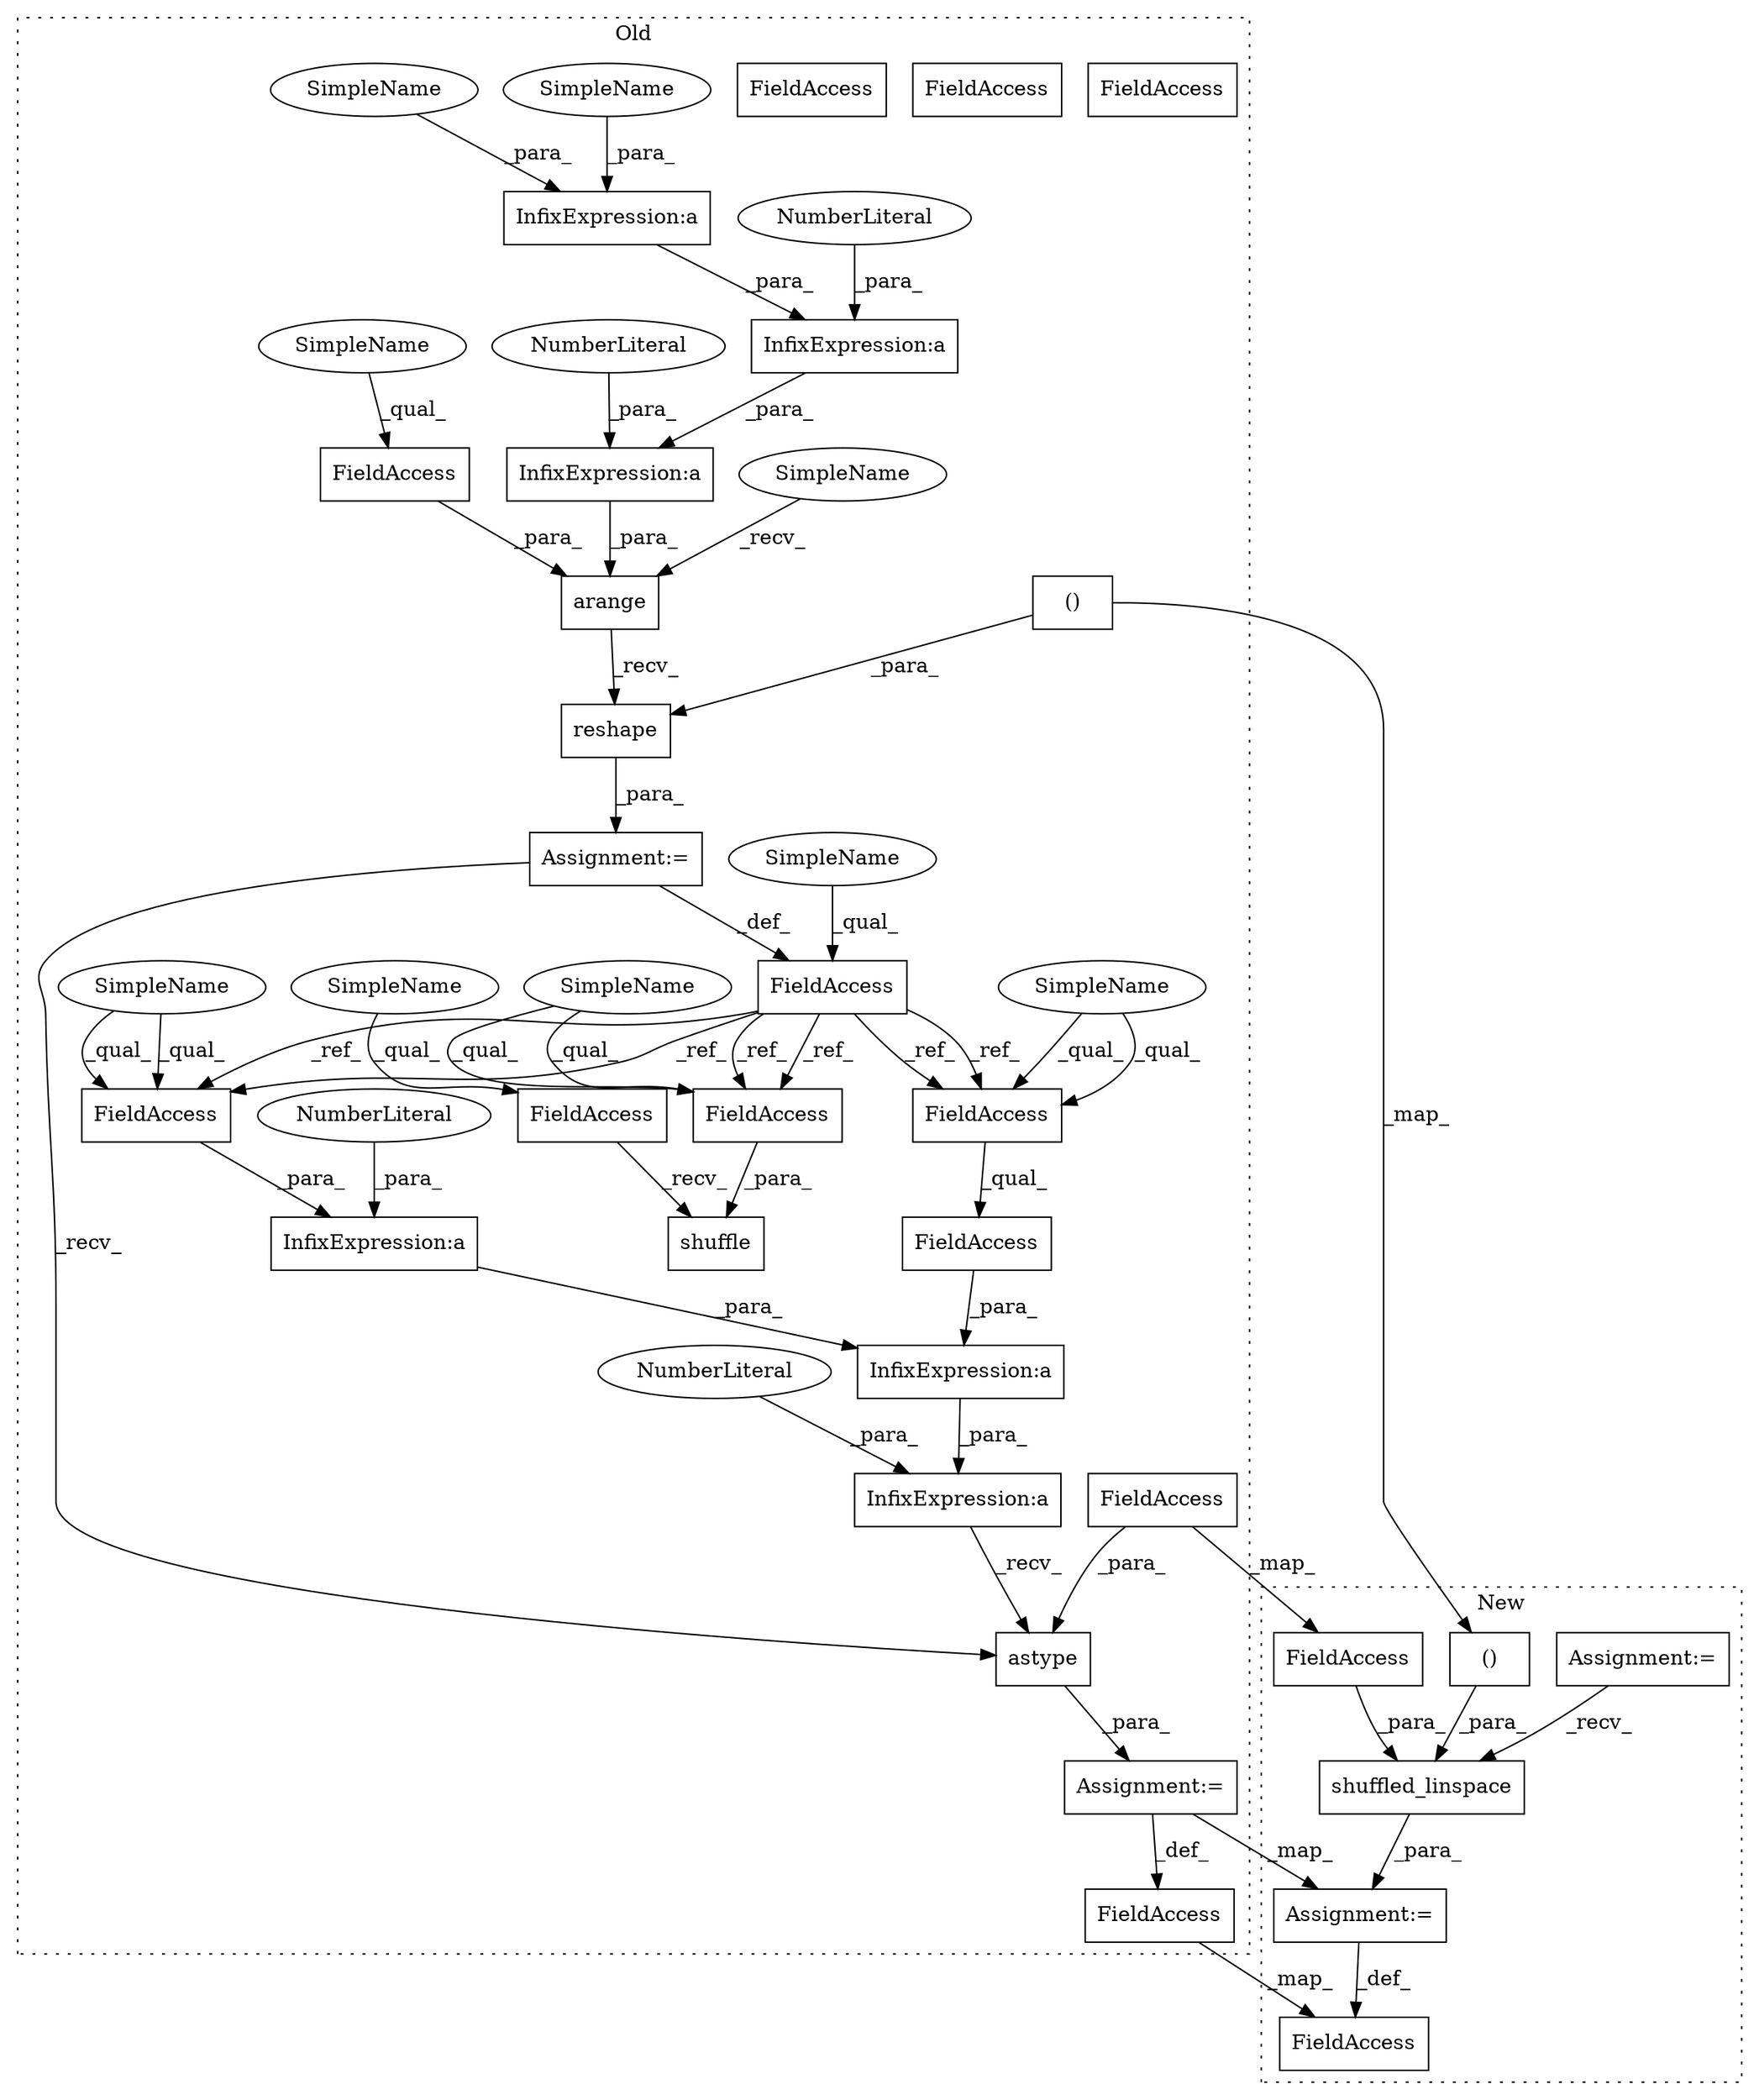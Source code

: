 digraph G {
subgraph cluster0 {
1 [label="reshape" a="32" s="443,509" l="13,2" shape="box"];
3 [label="FieldAccess" a="22" s="380" l="6" shape="box"];
4 [label="arange" a="32" s="393,441" l="7,1" shape="box"];
5 [label="FieldAccess" a="22" s="517" l="12" shape="box"];
6 [label="FieldAccess" a="22" s="538" l="6" shape="box"];
7 [label="shuffle" a="32" s="530,544" l="8,1" shape="box"];
8 [label="InfixExpression:a" a="27" s="587" l="3" shape="box"];
9 [label="InfixExpression:a" a="27" s="403" l="3" shape="box"];
10 [label="InfixExpression:a" a="27" s="417" l="3" shape="box"];
11 [label="InfixExpression:a" a="27" s="562" l="3" shape="box"];
12 [label="InfixExpression:a" a="27" s="572" l="3" shape="box"];
13 [label="InfixExpression:a" a="27" s="423" l="3" shape="box"];
14 [label="NumberLiteral" a="34" s="590" l="1" shape="ellipse"];
15 [label="NumberLiteral" a="34" s="561" l="1" shape="ellipse"];
16 [label="NumberLiteral" a="34" s="426" l="1" shape="ellipse"];
17 [label="NumberLiteral" a="34" s="420" l="2" shape="ellipse"];
18 [label="FieldAccess" a="22" s="565" l="6" shape="box"];
19 [label="FieldAccess" a="22" s="575" l="6" shape="box"];
20 [label="FieldAccess" a="22" s="575" l="11" shape="box"];
21 [label="FieldAccess" a="22" s="551" l="6" shape="box"];
23 [label="()" a="106" s="456" l="53" shape="box"];
26 [label="FieldAccess" a="22" s="428" l="13" shape="box"];
27 [label="Assignment:=" a="7" s="386" l="1" shape="box"];
28 [label="astype" a="32" s="593,610" l="7,1" shape="box"];
29 [label="FieldAccess" a="22" s="600" l="10" shape="box"];
31 [label="Assignment:=" a="7" s="557" l="1" shape="box"];
33 [label="SimpleName" a="42" s="402" l="1" shape="ellipse"];
34 [label="SimpleName" a="42" s="565" l="4" shape="ellipse"];
35 [label="SimpleName" a="42" s="380" l="4" shape="ellipse"];
36 [label="SimpleName" a="42" s="575" l="4" shape="ellipse"];
37 [label="SimpleName" a="42" s="538" l="4" shape="ellipse"];
38 [label="SimpleName" a="42" s="517" l="5" shape="ellipse"];
39 [label="SimpleName" a="42" s="387" l="5" shape="ellipse"];
40 [label="SimpleName" a="42" s="428" l="5" shape="ellipse"];
41 [label="SimpleName" a="42" s="406" l="10" shape="ellipse"];
42 [label="FieldAccess" a="22" s="538" l="6" shape="box"];
43 [label="FieldAccess" a="22" s="565" l="6" shape="box"];
44 [label="FieldAccess" a="22" s="575" l="6" shape="box"];
label = "Old";
style="dotted";
}
subgraph cluster1 {
2 [label="shuffled_linspace" a="32" s="502,590" l="23,1" shape="box"];
22 [label="FieldAccess" a="22" s="477" l="6" shape="box"];
24 [label="()" a="106" s="525" l="53" shape="box"];
25 [label="Assignment:=" a="7" s="400" l="17" shape="box"];
30 [label="FieldAccess" a="22" s="580" l="10" shape="box"];
32 [label="Assignment:=" a="7" s="483" l="1" shape="box"];
label = "New";
style="dotted";
}
1 -> 27 [label="_para_"];
2 -> 32 [label="_para_"];
3 -> 43 [label="_ref_"];
3 -> 42 [label="_ref_"];
3 -> 44 [label="_ref_"];
3 -> 42 [label="_ref_"];
3 -> 44 [label="_ref_"];
3 -> 43 [label="_ref_"];
4 -> 1 [label="_recv_"];
5 -> 7 [label="_recv_"];
8 -> 28 [label="_recv_"];
9 -> 10 [label="_para_"];
10 -> 13 [label="_para_"];
11 -> 12 [label="_para_"];
12 -> 8 [label="_para_"];
13 -> 4 [label="_para_"];
14 -> 8 [label="_para_"];
15 -> 11 [label="_para_"];
16 -> 13 [label="_para_"];
17 -> 10 [label="_para_"];
20 -> 12 [label="_para_"];
21 -> 22 [label="_map_"];
23 -> 24 [label="_map_"];
23 -> 1 [label="_para_"];
24 -> 2 [label="_para_"];
25 -> 2 [label="_recv_"];
26 -> 4 [label="_para_"];
27 -> 28 [label="_recv_"];
27 -> 3 [label="_def_"];
28 -> 31 [label="_para_"];
29 -> 28 [label="_para_"];
29 -> 30 [label="_map_"];
30 -> 2 [label="_para_"];
31 -> 32 [label="_map_"];
31 -> 21 [label="_def_"];
32 -> 22 [label="_def_"];
33 -> 9 [label="_para_"];
34 -> 43 [label="_qual_"];
34 -> 43 [label="_qual_"];
35 -> 3 [label="_qual_"];
36 -> 44 [label="_qual_"];
36 -> 44 [label="_qual_"];
37 -> 42 [label="_qual_"];
37 -> 42 [label="_qual_"];
38 -> 5 [label="_qual_"];
39 -> 4 [label="_recv_"];
40 -> 26 [label="_qual_"];
41 -> 9 [label="_para_"];
42 -> 7 [label="_para_"];
43 -> 11 [label="_para_"];
44 -> 20 [label="_qual_"];
}